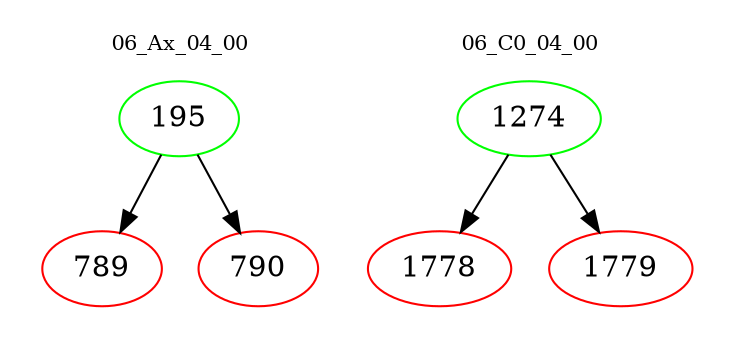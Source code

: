 digraph{
subgraph cluster_0 {
color = white
label = "06_Ax_04_00";
fontsize=10;
T0_195 [label="195", color="green"]
T0_195 -> T0_789 [color="black"]
T0_789 [label="789", color="red"]
T0_195 -> T0_790 [color="black"]
T0_790 [label="790", color="red"]
}
subgraph cluster_1 {
color = white
label = "06_C0_04_00";
fontsize=10;
T1_1274 [label="1274", color="green"]
T1_1274 -> T1_1778 [color="black"]
T1_1778 [label="1778", color="red"]
T1_1274 -> T1_1779 [color="black"]
T1_1779 [label="1779", color="red"]
}
}
